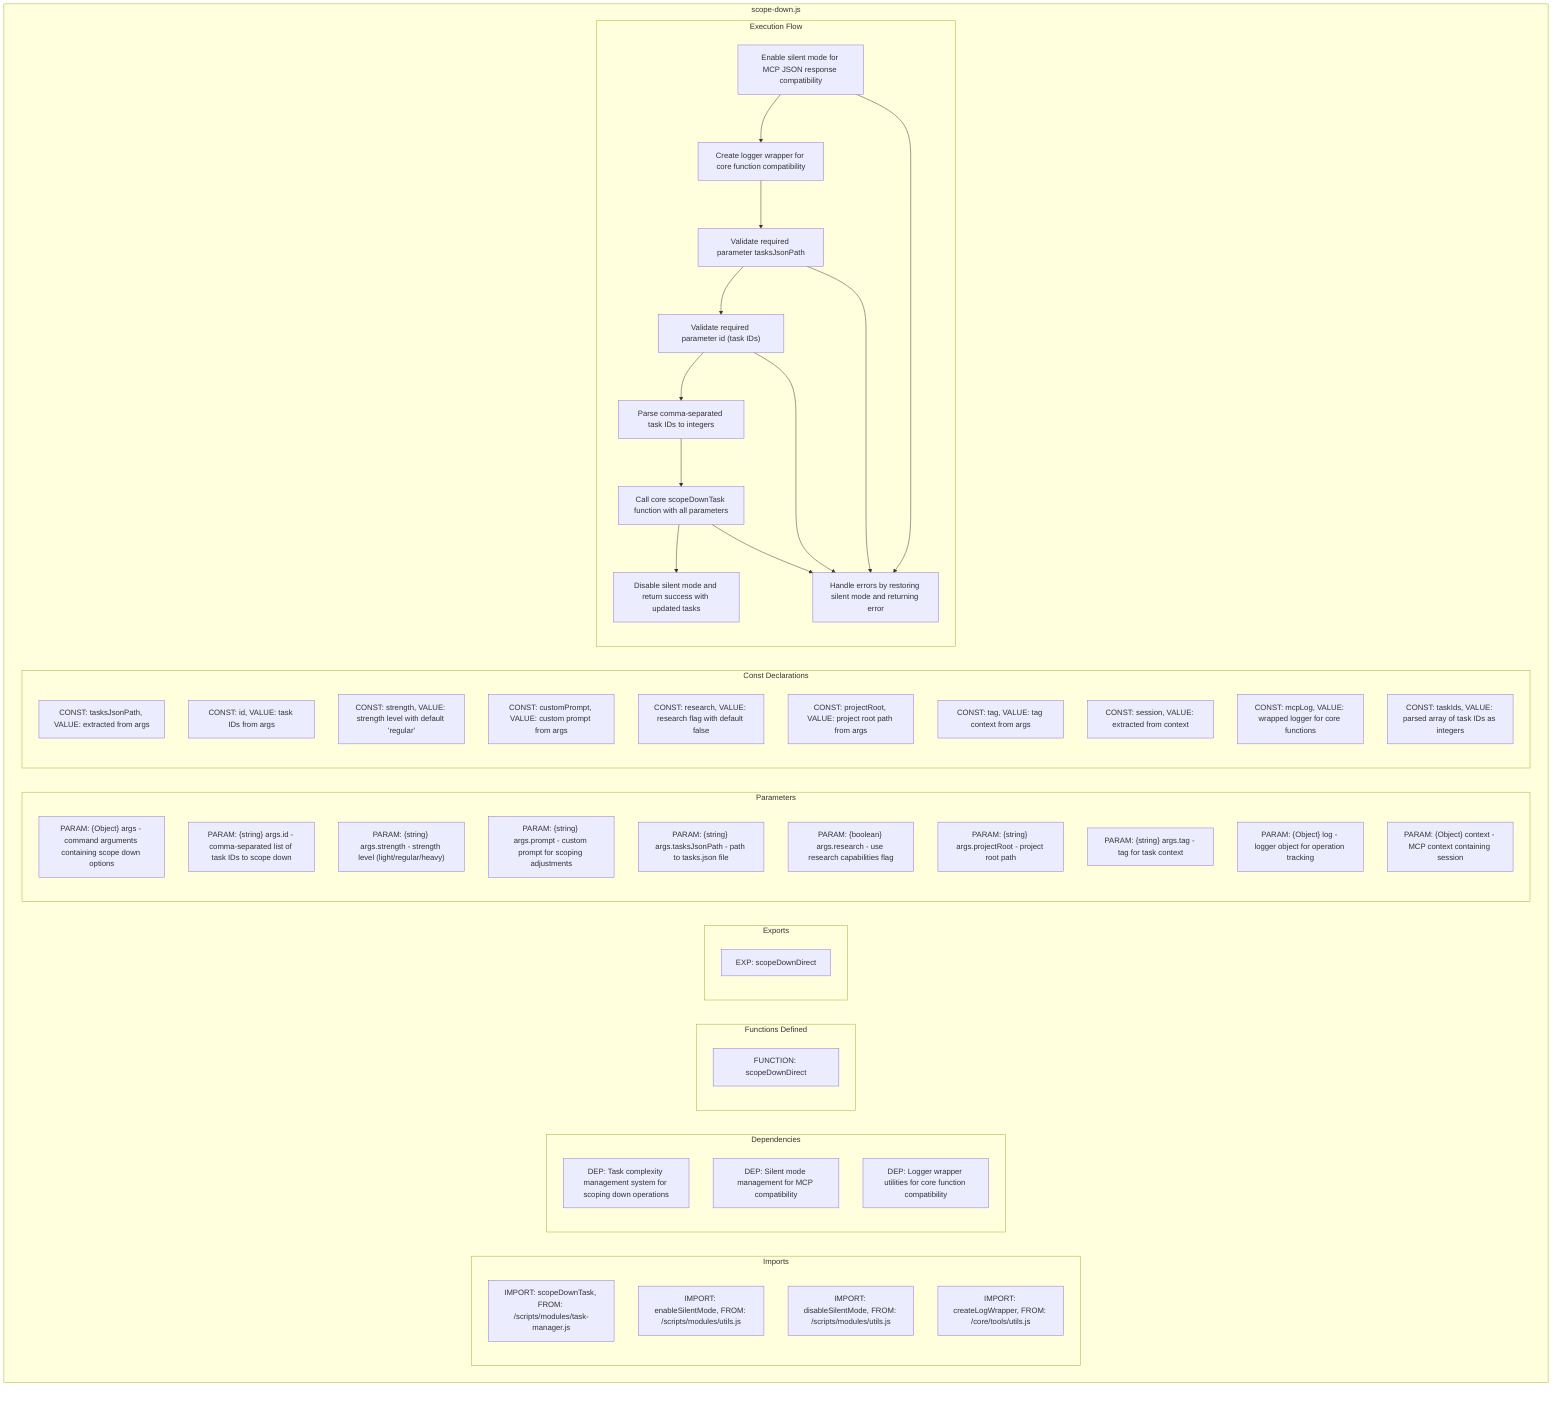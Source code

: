 flowchart TB
    subgraph Imports["Imports"]
        I1["IMPORT: scopeDownTask, FROM: /scripts/modules/task-manager.js"]
        I2["IMPORT: enableSilentMode, FROM: /scripts/modules/utils.js"]
        I3["IMPORT: disableSilentMode, FROM: /scripts/modules/utils.js"]
        I4["IMPORT: createLogWrapper, FROM: /core/tools/utils.js"]
    end
    
    subgraph Dependencies["Dependencies"]
        D1["DEP: Task complexity management system for scoping down operations"]
        D2["DEP: Silent mode management for MCP compatibility"]
        D3["DEP: Logger wrapper utilities for core function compatibility"]
    end
    
    subgraph FunctionsDefined["Functions Defined"]
        FU1["FUNCTION: scopeDownDirect"]
    end
    
    subgraph Exports["Exports"]
        E1["EXP: scopeDownDirect"]
    end
    
    subgraph Parameters["Parameters"]
        P1["PARAM: {Object} args - command arguments containing scope down options"]
        P2["PARAM: {string} args.id - comma-separated list of task IDs to scope down"]
        P3["PARAM: {string} args.strength - strength level (light/regular/heavy)"]
        P4["PARAM: {string} args.prompt - custom prompt for scoping adjustments"]
        P5["PARAM: {string} args.tasksJsonPath - path to tasks.json file"]
        P6["PARAM: {boolean} args.research - use research capabilities flag"]
        P7["PARAM: {string} args.projectRoot - project root path"]
        P8["PARAM: {string} args.tag - tag for task context"]
        P9["PARAM: {Object} log - logger object for operation tracking"]
        P10["PARAM: {Object} context - MCP context containing session"]
    end
    
    subgraph Constants["Const Declarations"]
        C1["CONST: tasksJsonPath, VALUE: extracted from args"]
        C2["CONST: id, VALUE: task IDs from args"]
        C3["CONST: strength, VALUE: strength level with default 'regular'"]
        C4["CONST: customPrompt, VALUE: custom prompt from args"]
        C5["CONST: research, VALUE: research flag with default false"]
        C6["CONST: projectRoot, VALUE: project root path from args"]
        C7["CONST: tag, VALUE: tag context from args"]
        C8["CONST: session, VALUE: extracted from context"]
        C9["CONST: mcpLog, VALUE: wrapped logger for core functions"]
        C10["CONST: taskIds, VALUE: parsed array of task IDs as integers"]
    end
    
    subgraph ExecutionFlow["Execution Flow"]
        FL1["Enable silent mode for MCP JSON response compatibility"]
        FL2["Create logger wrapper for core function compatibility"]
        FL3["Validate required parameter tasksJsonPath"]
        FL4["Validate required parameter id (task IDs)"]
        FL5["Parse comma-separated task IDs to integers"]
        FL6["Call core scopeDownTask function with all parameters"]
        FL7["Disable silent mode and return success with updated tasks"]
        FL8["Handle errors by restoring silent mode and returning error"]
    end
    
    subgraph FileName["scope-down.js"]
        Imports
        Dependencies
        FunctionsDefined
        Exports
        Parameters
        Constants
        ExecutionFlow
    end
    
    FL1 --> FL2
    FL2 --> FL3
    FL3 --> FL4
    FL4 --> FL5
    FL5 --> FL6
    FL6 --> FL7
    FL1 --> FL8
    FL3 --> FL8
    FL4 --> FL8
    FL6 --> FL8